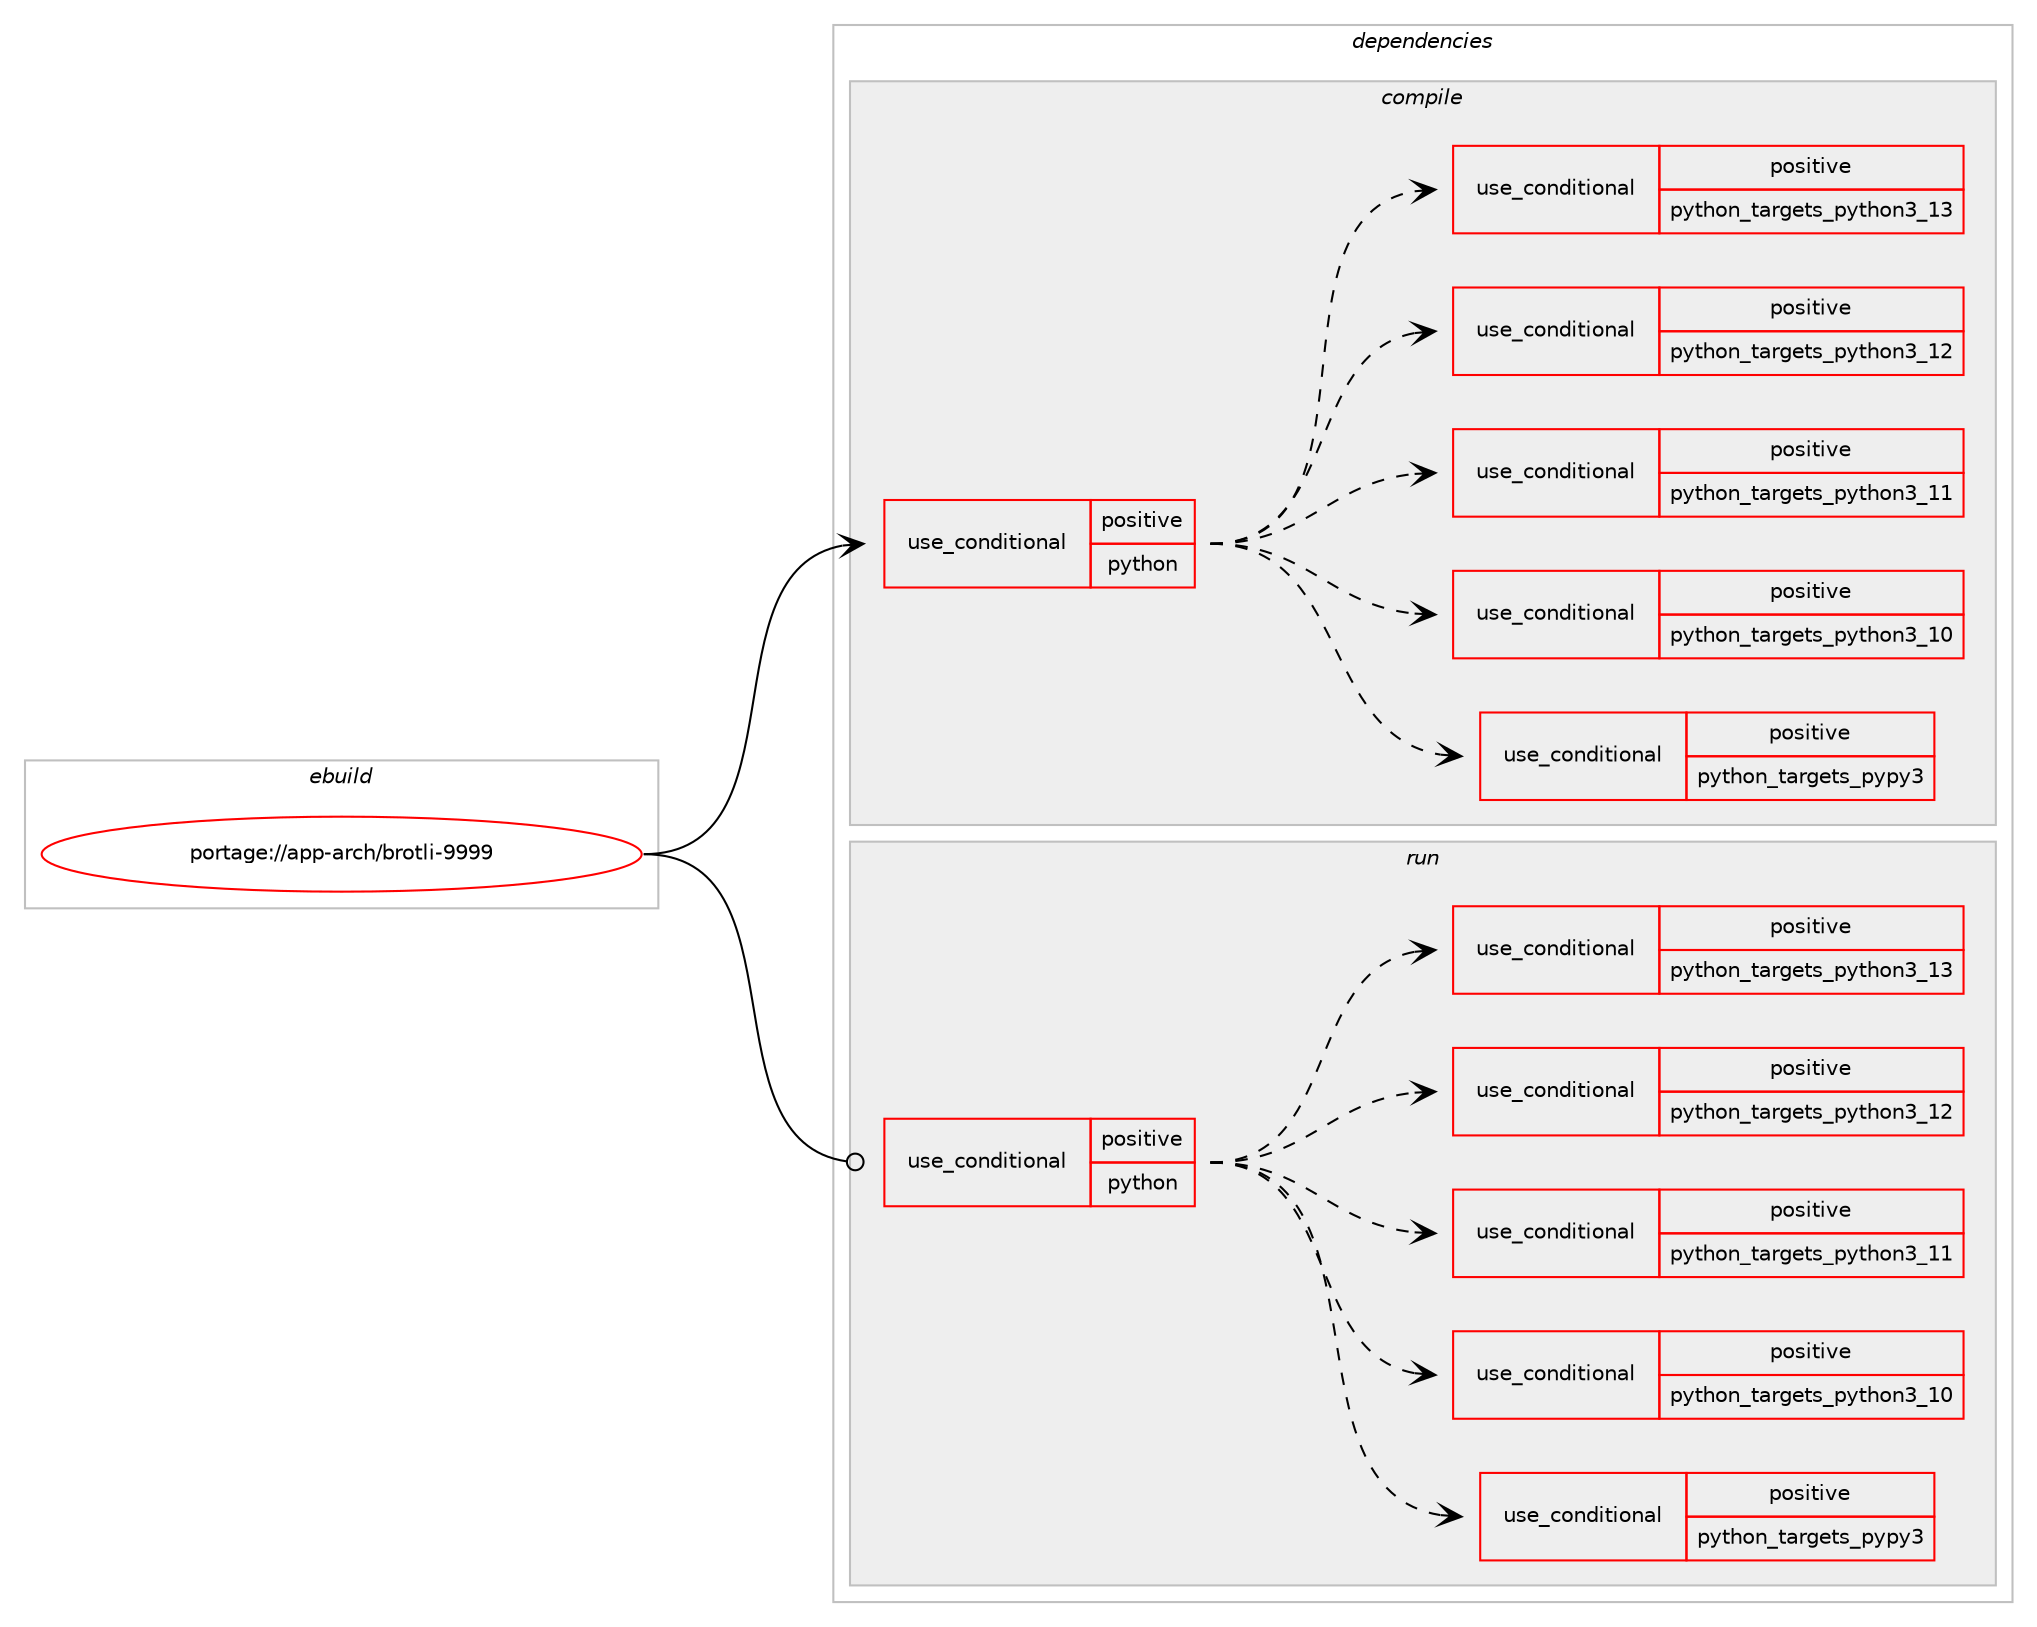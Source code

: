 digraph prolog {

# *************
# Graph options
# *************

newrank=true;
concentrate=true;
compound=true;
graph [rankdir=LR,fontname=Helvetica,fontsize=10,ranksep=1.5];#, ranksep=2.5, nodesep=0.2];
edge  [arrowhead=vee];
node  [fontname=Helvetica,fontsize=10];

# **********
# The ebuild
# **********

subgraph cluster_leftcol {
color=gray;
rank=same;
label=<<i>ebuild</i>>;
id [label="portage://app-arch/brotli-9999", color=red, width=4, href="../app-arch/brotli-9999.svg"];
}

# ****************
# The dependencies
# ****************

subgraph cluster_midcol {
color=gray;
label=<<i>dependencies</i>>;
subgraph cluster_compile {
fillcolor="#eeeeee";
style=filled;
label=<<i>compile</i>>;
subgraph cond1635 {
dependency2608 [label=<<TABLE BORDER="0" CELLBORDER="1" CELLSPACING="0" CELLPADDING="4"><TR><TD ROWSPAN="3" CELLPADDING="10">use_conditional</TD></TR><TR><TD>positive</TD></TR><TR><TD>python</TD></TR></TABLE>>, shape=none, color=red];
subgraph cond1636 {
dependency2609 [label=<<TABLE BORDER="0" CELLBORDER="1" CELLSPACING="0" CELLPADDING="4"><TR><TD ROWSPAN="3" CELLPADDING="10">use_conditional</TD></TR><TR><TD>positive</TD></TR><TR><TD>python_targets_pypy3</TD></TR></TABLE>>, shape=none, color=red];
# *** BEGIN UNKNOWN DEPENDENCY TYPE (TODO) ***
# dependency2609 -> package_dependency(portage://app-arch/brotli-9999,install,no,dev-python,pypy3,none,[,,],any_same_slot,[])
# *** END UNKNOWN DEPENDENCY TYPE (TODO) ***

}
dependency2608:e -> dependency2609:w [weight=20,style="dashed",arrowhead="vee"];
subgraph cond1637 {
dependency2610 [label=<<TABLE BORDER="0" CELLBORDER="1" CELLSPACING="0" CELLPADDING="4"><TR><TD ROWSPAN="3" CELLPADDING="10">use_conditional</TD></TR><TR><TD>positive</TD></TR><TR><TD>python_targets_python3_10</TD></TR></TABLE>>, shape=none, color=red];
# *** BEGIN UNKNOWN DEPENDENCY TYPE (TODO) ***
# dependency2610 -> package_dependency(portage://app-arch/brotli-9999,install,no,dev-lang,python,none,[,,],[slot(3.10)],[])
# *** END UNKNOWN DEPENDENCY TYPE (TODO) ***

}
dependency2608:e -> dependency2610:w [weight=20,style="dashed",arrowhead="vee"];
subgraph cond1638 {
dependency2611 [label=<<TABLE BORDER="0" CELLBORDER="1" CELLSPACING="0" CELLPADDING="4"><TR><TD ROWSPAN="3" CELLPADDING="10">use_conditional</TD></TR><TR><TD>positive</TD></TR><TR><TD>python_targets_python3_11</TD></TR></TABLE>>, shape=none, color=red];
# *** BEGIN UNKNOWN DEPENDENCY TYPE (TODO) ***
# dependency2611 -> package_dependency(portage://app-arch/brotli-9999,install,no,dev-lang,python,none,[,,],[slot(3.11)],[])
# *** END UNKNOWN DEPENDENCY TYPE (TODO) ***

}
dependency2608:e -> dependency2611:w [weight=20,style="dashed",arrowhead="vee"];
subgraph cond1639 {
dependency2612 [label=<<TABLE BORDER="0" CELLBORDER="1" CELLSPACING="0" CELLPADDING="4"><TR><TD ROWSPAN="3" CELLPADDING="10">use_conditional</TD></TR><TR><TD>positive</TD></TR><TR><TD>python_targets_python3_12</TD></TR></TABLE>>, shape=none, color=red];
# *** BEGIN UNKNOWN DEPENDENCY TYPE (TODO) ***
# dependency2612 -> package_dependency(portage://app-arch/brotli-9999,install,no,dev-lang,python,none,[,,],[slot(3.12)],[])
# *** END UNKNOWN DEPENDENCY TYPE (TODO) ***

}
dependency2608:e -> dependency2612:w [weight=20,style="dashed",arrowhead="vee"];
subgraph cond1640 {
dependency2613 [label=<<TABLE BORDER="0" CELLBORDER="1" CELLSPACING="0" CELLPADDING="4"><TR><TD ROWSPAN="3" CELLPADDING="10">use_conditional</TD></TR><TR><TD>positive</TD></TR><TR><TD>python_targets_python3_13</TD></TR></TABLE>>, shape=none, color=red];
# *** BEGIN UNKNOWN DEPENDENCY TYPE (TODO) ***
# dependency2613 -> package_dependency(portage://app-arch/brotli-9999,install,no,dev-lang,python,none,[,,],[slot(3.13)],[])
# *** END UNKNOWN DEPENDENCY TYPE (TODO) ***

}
dependency2608:e -> dependency2613:w [weight=20,style="dashed",arrowhead="vee"];
}
id:e -> dependency2608:w [weight=20,style="solid",arrowhead="vee"];
}
subgraph cluster_compileandrun {
fillcolor="#eeeeee";
style=filled;
label=<<i>compile and run</i>>;
}
subgraph cluster_run {
fillcolor="#eeeeee";
style=filled;
label=<<i>run</i>>;
subgraph cond1641 {
dependency2614 [label=<<TABLE BORDER="0" CELLBORDER="1" CELLSPACING="0" CELLPADDING="4"><TR><TD ROWSPAN="3" CELLPADDING="10">use_conditional</TD></TR><TR><TD>positive</TD></TR><TR><TD>python</TD></TR></TABLE>>, shape=none, color=red];
subgraph cond1642 {
dependency2615 [label=<<TABLE BORDER="0" CELLBORDER="1" CELLSPACING="0" CELLPADDING="4"><TR><TD ROWSPAN="3" CELLPADDING="10">use_conditional</TD></TR><TR><TD>positive</TD></TR><TR><TD>python_targets_pypy3</TD></TR></TABLE>>, shape=none, color=red];
# *** BEGIN UNKNOWN DEPENDENCY TYPE (TODO) ***
# dependency2615 -> package_dependency(portage://app-arch/brotli-9999,run,no,dev-python,pypy3,none,[,,],any_same_slot,[])
# *** END UNKNOWN DEPENDENCY TYPE (TODO) ***

}
dependency2614:e -> dependency2615:w [weight=20,style="dashed",arrowhead="vee"];
subgraph cond1643 {
dependency2616 [label=<<TABLE BORDER="0" CELLBORDER="1" CELLSPACING="0" CELLPADDING="4"><TR><TD ROWSPAN="3" CELLPADDING="10">use_conditional</TD></TR><TR><TD>positive</TD></TR><TR><TD>python_targets_python3_10</TD></TR></TABLE>>, shape=none, color=red];
# *** BEGIN UNKNOWN DEPENDENCY TYPE (TODO) ***
# dependency2616 -> package_dependency(portage://app-arch/brotli-9999,run,no,dev-lang,python,none,[,,],[slot(3.10)],[])
# *** END UNKNOWN DEPENDENCY TYPE (TODO) ***

}
dependency2614:e -> dependency2616:w [weight=20,style="dashed",arrowhead="vee"];
subgraph cond1644 {
dependency2617 [label=<<TABLE BORDER="0" CELLBORDER="1" CELLSPACING="0" CELLPADDING="4"><TR><TD ROWSPAN="3" CELLPADDING="10">use_conditional</TD></TR><TR><TD>positive</TD></TR><TR><TD>python_targets_python3_11</TD></TR></TABLE>>, shape=none, color=red];
# *** BEGIN UNKNOWN DEPENDENCY TYPE (TODO) ***
# dependency2617 -> package_dependency(portage://app-arch/brotli-9999,run,no,dev-lang,python,none,[,,],[slot(3.11)],[])
# *** END UNKNOWN DEPENDENCY TYPE (TODO) ***

}
dependency2614:e -> dependency2617:w [weight=20,style="dashed",arrowhead="vee"];
subgraph cond1645 {
dependency2618 [label=<<TABLE BORDER="0" CELLBORDER="1" CELLSPACING="0" CELLPADDING="4"><TR><TD ROWSPAN="3" CELLPADDING="10">use_conditional</TD></TR><TR><TD>positive</TD></TR><TR><TD>python_targets_python3_12</TD></TR></TABLE>>, shape=none, color=red];
# *** BEGIN UNKNOWN DEPENDENCY TYPE (TODO) ***
# dependency2618 -> package_dependency(portage://app-arch/brotli-9999,run,no,dev-lang,python,none,[,,],[slot(3.12)],[])
# *** END UNKNOWN DEPENDENCY TYPE (TODO) ***

}
dependency2614:e -> dependency2618:w [weight=20,style="dashed",arrowhead="vee"];
subgraph cond1646 {
dependency2619 [label=<<TABLE BORDER="0" CELLBORDER="1" CELLSPACING="0" CELLPADDING="4"><TR><TD ROWSPAN="3" CELLPADDING="10">use_conditional</TD></TR><TR><TD>positive</TD></TR><TR><TD>python_targets_python3_13</TD></TR></TABLE>>, shape=none, color=red];
# *** BEGIN UNKNOWN DEPENDENCY TYPE (TODO) ***
# dependency2619 -> package_dependency(portage://app-arch/brotli-9999,run,no,dev-lang,python,none,[,,],[slot(3.13)],[])
# *** END UNKNOWN DEPENDENCY TYPE (TODO) ***

}
dependency2614:e -> dependency2619:w [weight=20,style="dashed",arrowhead="vee"];
}
id:e -> dependency2614:w [weight=20,style="solid",arrowhead="odot"];
}
}

# **************
# The candidates
# **************

subgraph cluster_choices {
rank=same;
color=gray;
label=<<i>candidates</i>>;

}

}
